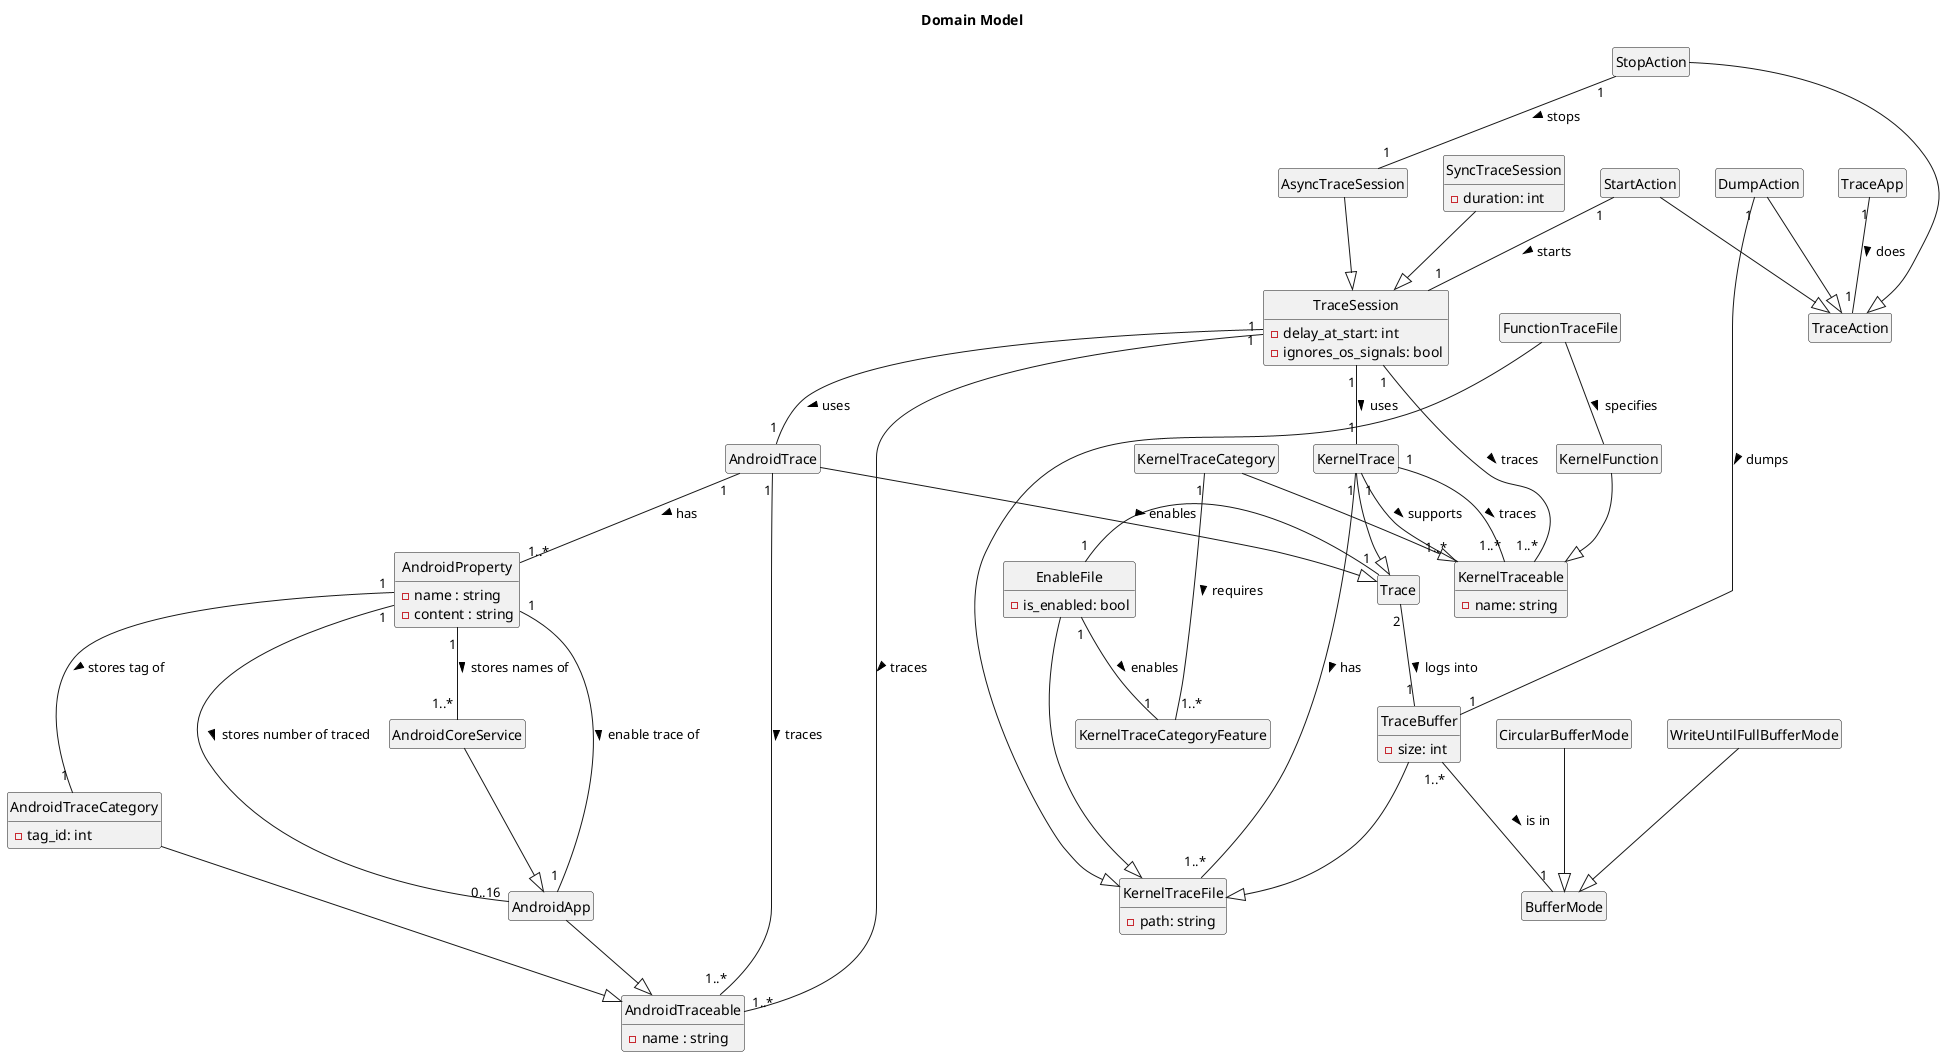@startuml

title Domain Model

class KernelTraceCategory {
}
hide KernelTraceCategory circle
hide KernelTraceCategory methods
hide KernelTraceCategory fields

KernelTraceCategory --|> KernelTraceable
KernelTraceCategory "1" -- "1..*" KernelTraceCategoryFeature: requires >

class AndroidTraceCategory {
  - tag_id: int
}
hide AndroidTraceCategory circle
hide AndroidTraceCategory methods

AndroidTraceCategory --|> AndroidTraceable

class KernelTraceFile {
  - path: string
}
hide KernelTraceFile circle
hide KernelTraceFile methods

class EnableFile {
  ' indicates if file enables smth
  - is_enabled: bool
}
hide EnableFile circle
hide EnableFile methods

class KernelTraceCategoryFeature {
}
hide KernelTraceCategoryFeature circle
hide KernelTraceCategoryFeature methods
hide KernelTraceCategoryFeature fields

EnableFile --|> KernelTraceFile
EnableFile "1" -- "1" KernelTraceCategoryFeature: enables >
EnableFile "1" - "1" Trace: enables >

class Trace {
}
hide Trace circle
hide Trace methods
hide Trace fields

Trace "2" -- "1" TraceBuffer: logs into >

class KernelTrace {
}
hide KernelTrace circle
hide KernelTrace methods
hide KernelTrace fields

KernelTrace --|> Trace
KernelTrace "1" -- "1..*" KernelTraceFile: has >
KernelTrace "1" -- "1..*" KernelTraceable: traces >
KernelTrace "1" -- "1..*" KernelTraceable: supports >

class FunctionTraceFile {
}
hide FunctionTraceFile circle
hide FunctionTraceFile methods
hide FunctionTraceFile fields

FunctionTraceFile --|> KernelTraceFile
FunctionTraceFile -- KernelFunction: specifies >

class KernelTraceable {
  - name: string
}
hide KernelTraceable circle
hide KernelTraceable methods

class AndroidTrace {
}
hide AndroidTrace circle
hide AndroidTrace methods
hide AndroidTrace fields

AndroidTrace --|> Trace
AndroidTrace "1" -- "1..*" AndroidTraceable: traces >
AndroidTrace "1" -- "1..*" AndroidProperty: has >

class KernelFunction {
}
hide KernelFunction circle
hide KernelFunction methods
hide KernelFunction fields

KernelFunction --|> KernelTraceable

class AndroidTraceable {
  - name : string
}
hide AndroidTraceable circle
hide AndroidTraceable methods

class AndroidApp {
}
hide AndroidApp circle
hide AndroidApp methods
hide AndroidApp fields

AndroidApp --|> AndroidTraceable

class AndroidCoreService {
}
hide AndroidCoreService circle
hide AndroidCoreService methods
hide AndroidCoreService fields

AndroidCoreService --|> AndroidApp

class AndroidProperty {
  - name : string
  - content : string
}
hide AndroidProperty circle
hide AndroidProperty methods

AndroidProperty "1" -- "1..*" AndroidCoreService: stores names of >
AndroidProperty "1" -- "1" AndroidApp: enable trace of > 
AndroidProperty "1" -- "0..16" AndroidApp: stores number of traced >
AndroidProperty "1" -- "1" AndroidTraceCategory: stores tag of > 

class TraceBuffer {
  - size: int
}
hide TraceBuffer circle
hide TraceBuffer methods

TraceBuffer "1..*" -- "1" BufferMode: is in >
TraceBuffer --|> KernelTraceFile

class BufferMode {
}
hide BufferMode circle
hide BufferMode methods
hide BufferMode fields

class CircularBufferMode {
}
hide CircularBufferMode circle
hide CircularBufferMode methods
hide CircularBufferMode fields

CircularBufferMode --|> BufferMode

class WriteUntilFullBufferMode {
}
hide WriteUntilFullBufferMode circle
hide WriteUntilFullBufferMode methods
hide WriteUntilFullBufferMode fields

WriteUntilFullBufferMode --|> BufferMode

class TraceApp {
}
hide TraceApp circle
hide TraceApp methods
hide TraceApp fields

TraceApp "1" -- "1" TraceAction: does >

class TraceSession {
  - delay_at_start: int
  - ignores_os_signals: bool
}
hide TraceSession circle
hide TraceSession methods

TraceSession "1" - "1..*" KernelTraceable: traces >
TraceSession "1" - "1..*" AndroidTraceable: traces >
TraceSession "1" -- "1" KernelTrace: uses >
TraceSession "1" -- "1" AndroidTrace: uses >

class AsyncTraceSession {
}
hide AsyncTraceSession circle
hide AsyncTraceSession methods
hide AsyncTraceSession fields

AsyncTraceSession --|> TraceSession

class SyncTraceSession {
  - duration: int
}
hide SyncTraceSession circle
hide SyncTraceSession methods

SyncTraceSession --|> TraceSession

class TraceAction {
}
hide TraceAction circle
hide TraceAction methods
hide TraceAction fields

class StartAction {
}
hide StartAction circle
hide StartAction methods
hide StartAction fields

StartAction --|> TraceAction

class StopAction {
}
hide StopAction circle
hide StopAction methods
hide StopAction fields

StopAction --|> TraceAction

class DumpAction {
}
hide DumpAction circle
hide DumpAction methods
hide DumpAction fields

DumpAction --|> TraceAction

StartAction "1" -- "1" TraceSession: starts >
StopAction "1" -- "1" AsyncTraceSession: stops >
DumpAction "1" -- "1" TraceBuffer: dumps >

@enduml